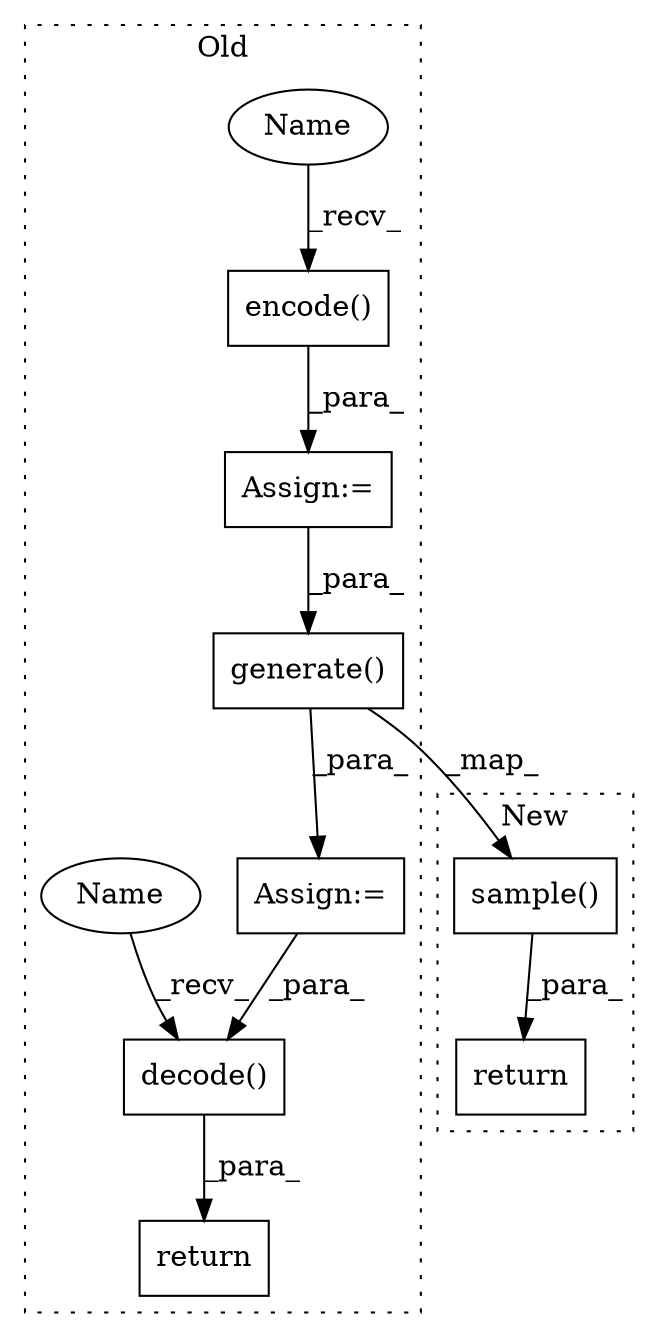 digraph G {
subgraph cluster0 {
1 [label="decode()" a="75" s="3280,3296" l="12,1" shape="box"];
3 [label="return" a="93" s="3273" l="7" shape="box"];
4 [label="Assign:=" a="68" s="3185" l="3" shape="box"];
5 [label="encode()" a="75" s="3188,3208" l="12,1" shape="box"];
6 [label="generate()" a="75" s="3225,3253" l="14,11" shape="box"];
8 [label="Assign:=" a="68" s="3222" l="3" shape="box"];
9 [label="Name" a="87" s="3188" l="4" shape="ellipse"];
10 [label="Name" a="87" s="3280" l="4" shape="ellipse"];
label = "Old";
style="dotted";
}
subgraph cluster1 {
2 [label="return" a="93" s="3195" l="7" shape="box"];
7 [label="sample()" a="75" s="3202,3237" l="12,11" shape="box"];
label = "New";
style="dotted";
}
1 -> 3 [label="_para_"];
4 -> 6 [label="_para_"];
5 -> 4 [label="_para_"];
6 -> 7 [label="_map_"];
6 -> 8 [label="_para_"];
7 -> 2 [label="_para_"];
8 -> 1 [label="_para_"];
9 -> 5 [label="_recv_"];
10 -> 1 [label="_recv_"];
}